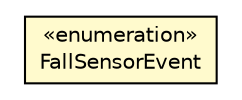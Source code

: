 #!/usr/local/bin/dot
#
# Class diagram 
# Generated by UMLGraph version R5_6-24-gf6e263 (http://www.umlgraph.org/)
#

digraph G {
	edge [fontname="Helvetica",fontsize=10,labelfontname="Helvetica",labelfontsize=10];
	node [fontname="Helvetica",fontsize=10,shape=plaintext];
	nodesep=0.25;
	ranksep=0.5;
	// org.universAAL.lddi.lib.activityhub.devicemodel.FallSensorEvent
	c164057 [label=<<table title="org.universAAL.lddi.lib.activityhub.devicemodel.FallSensorEvent" border="0" cellborder="1" cellspacing="0" cellpadding="2" port="p" bgcolor="lemonChiffon" href="./FallSensorEvent.html">
		<tr><td><table border="0" cellspacing="0" cellpadding="1">
<tr><td align="center" balign="center"> &#171;enumeration&#187; </td></tr>
<tr><td align="center" balign="center"> FallSensorEvent </td></tr>
		</table></td></tr>
		</table>>, URL="./FallSensorEvent.html", fontname="Helvetica", fontcolor="black", fontsize=10.0];
}

